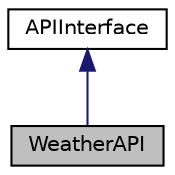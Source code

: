 digraph "WeatherAPI"
{
 // LATEX_PDF_SIZE
  edge [fontname="Helvetica",fontsize="10",labelfontname="Helvetica",labelfontsize="10"];
  node [fontname="Helvetica",fontsize="10",shape=record];
  Node1 [label="WeatherAPI",height=0.2,width=0.4,color="black", fillcolor="grey75", style="filled", fontcolor="black",tooltip="Class used to interface with Weather API Class performs API call to fetch recently weather data from ..."];
  Node2 -> Node1 [dir="back",color="midnightblue",fontsize="10",style="solid",fontname="Helvetica"];
  Node2 [label="APIInterface",height=0.2,width=0.4,color="black", fillcolor="white", style="filled",URL="$classAPIInterface.html",tooltip="Interface to define general API object Different types of API objects implement interface (evident by..."];
}
